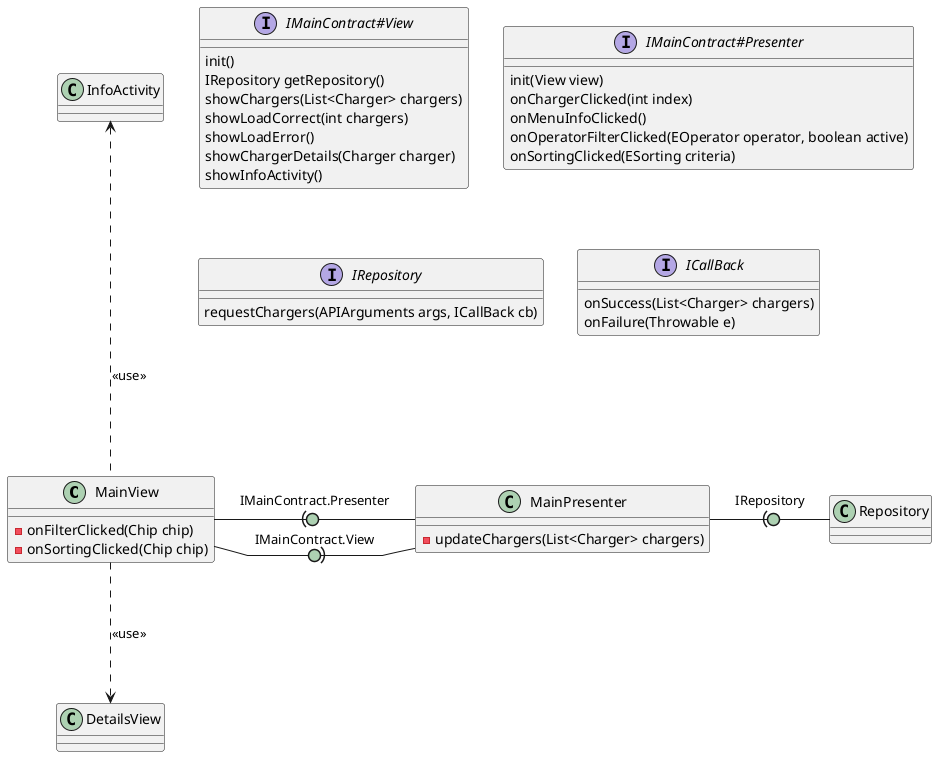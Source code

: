 @startuml arquitectura

skinparam linetype polyline
skinparam arrowLollipopColor #ADD1B2

MainView -right(0- MainPresenter : IMainContract.Presenter
MainView -right0)- MainPresenter : IMainContract.View
MainView -up..-> InfoActivity : <<use>>
MainView -down..> DetailsView : <<use>>
MainPresenter -right(0- Repository : IRepository

together {
  interface IMainContract#View
  interface IMainContract#Presenter
  interface IRepository
  interface ICallBack
}

class MainPresenter {
    -updateChargers(List<Charger> chargers)
}

class MainView {
    -onFilterClicked(Chip chip)
    -onSortingClicked(Chip chip)
}

interface IMainContract#View {
    init()
    IRepository getRepository()
    showChargers(List<Charger> chargers)
    showLoadCorrect(int chargers)
    showLoadError()
    showChargerDetails(Charger charger)
    showInfoActivity()
}

interface IMainContract#Presenter {
   init(View view)
   onChargerClicked(int index)
   onMenuInfoClicked()
   onOperatorFilterClicked(EOperator operator, boolean active)
   onSortingClicked(ESorting criteria)
}

interface IRepository {
    requestChargers(APIArguments args, ICallBack cb)
}

interface ICallBack {
    onSuccess(List<Charger> chargers)
    onFailure(Throwable e)
}

@enduml